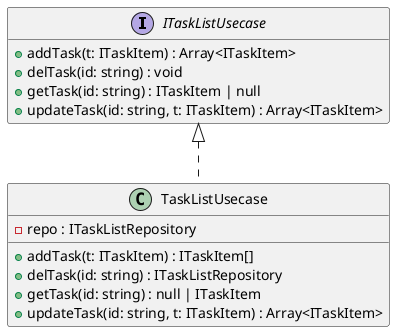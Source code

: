@startuml
hide empty methods
hide empty fields
interface "ITaskListUsecase" {
    +addTask(t: ITaskItem) : Array<ITaskItem>
    +delTask(id: string) : void
    +getTask(id: string) : ITaskItem | null
    +updateTask(id: string, t: ITaskItem) : Array<ITaskItem>
}
class "TaskListUsecase" {
    -repo : ITaskListRepository
    +addTask(t: ITaskItem) : ITaskItem[]
    +delTask(id: string) : ITaskListRepository
    +getTask(id: string) : null | ITaskItem
    +updateTask(id: string, t: ITaskItem) : Array<ITaskItem>
}
"ITaskListUsecase" <|.. "TaskListUsecase"
@enduml
